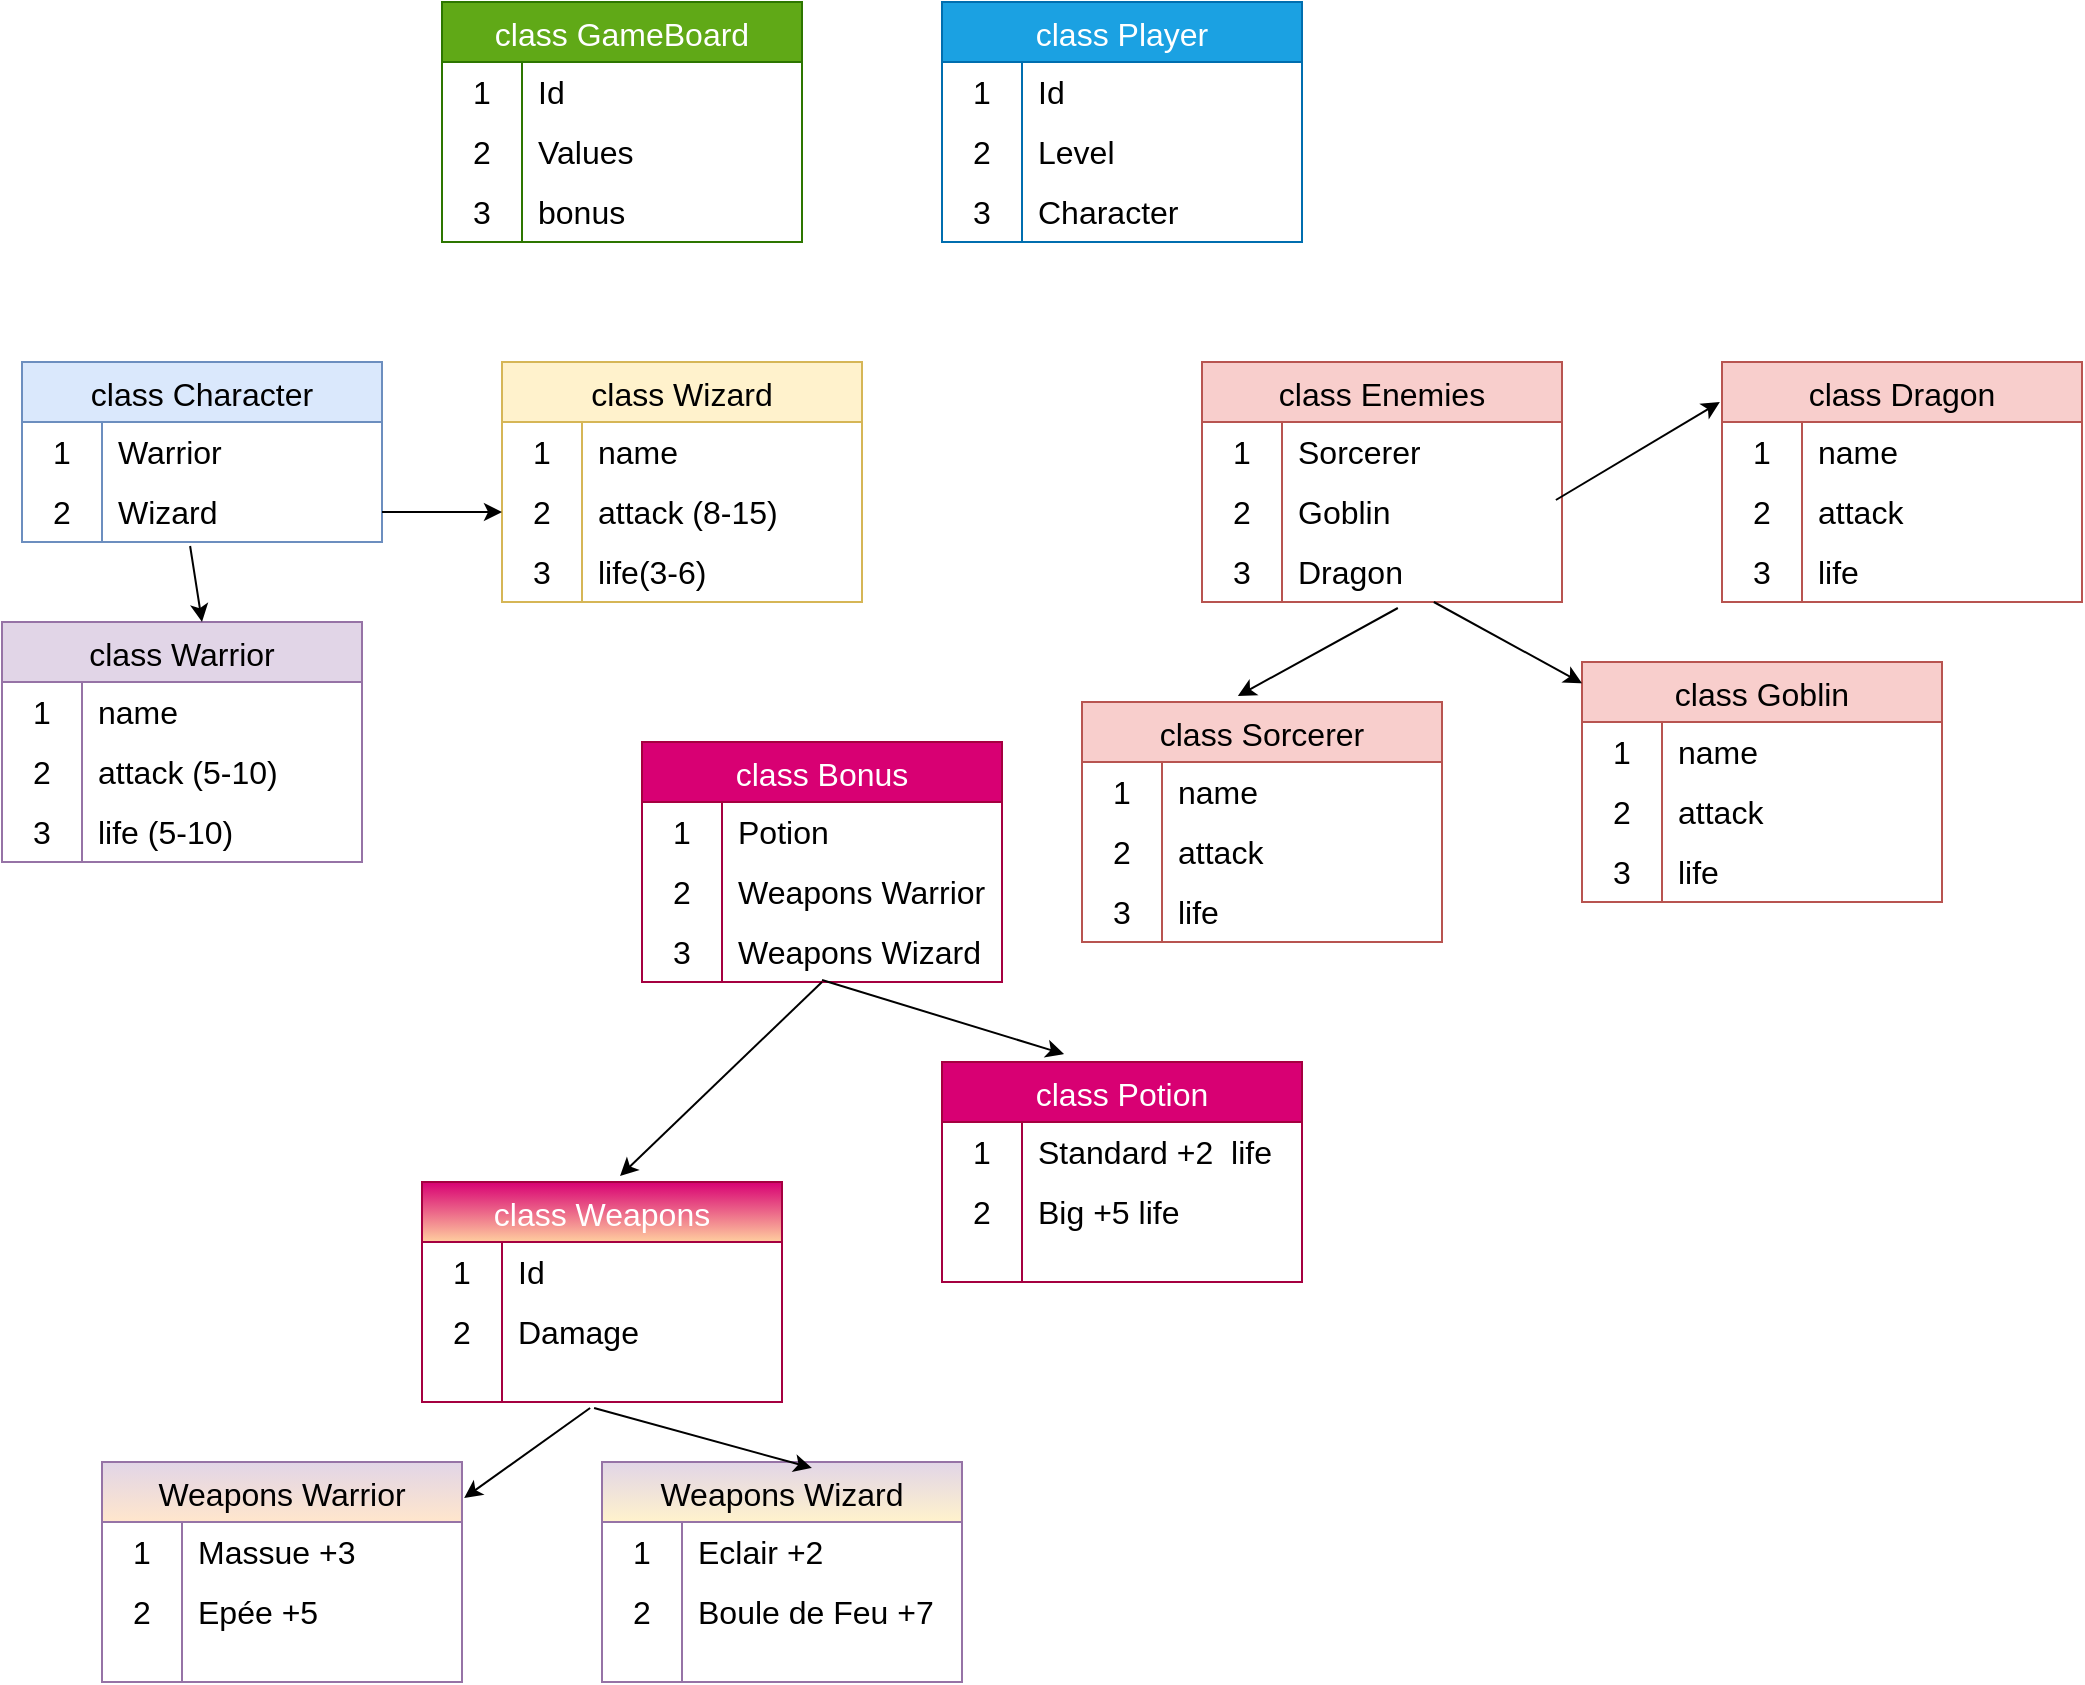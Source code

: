 <mxfile version="28.0.7">
  <diagram name="Page-1" id="El4XPX6FBen--eBiFVJw">
    <mxGraphModel dx="1678" dy="887" grid="1" gridSize="10" guides="1" tooltips="1" connect="1" arrows="1" fold="1" page="1" pageScale="1" pageWidth="827" pageHeight="1169" math="0" shadow="0">
      <root>
        <mxCell id="0" />
        <mxCell id="1" parent="0" />
        <mxCell id="vFCHI1uQQPxjxt_i23SQ-12" value="class GameBoard" style="shape=table;startSize=30;container=1;collapsible=0;childLayout=tableLayout;fixedRows=1;rowLines=0;fontStyle=0;strokeColor=#2D7600;fontSize=16;fillColor=#60a917;fontColor=#ffffff;" vertex="1" parent="1">
          <mxGeometry x="270" y="120" width="180" height="120" as="geometry" />
        </mxCell>
        <mxCell id="vFCHI1uQQPxjxt_i23SQ-13" value="" style="shape=tableRow;horizontal=0;startSize=0;swimlaneHead=0;swimlaneBody=0;top=0;left=0;bottom=0;right=0;collapsible=0;dropTarget=0;fillColor=none;points=[[0,0.5],[1,0.5]];portConstraint=eastwest;strokeColor=inherit;fontSize=16;" vertex="1" parent="vFCHI1uQQPxjxt_i23SQ-12">
          <mxGeometry y="30" width="180" height="30" as="geometry" />
        </mxCell>
        <mxCell id="vFCHI1uQQPxjxt_i23SQ-14" value="1" style="shape=partialRectangle;html=1;whiteSpace=wrap;connectable=0;fillColor=none;top=0;left=0;bottom=0;right=0;overflow=hidden;pointerEvents=1;strokeColor=inherit;fontSize=16;" vertex="1" parent="vFCHI1uQQPxjxt_i23SQ-13">
          <mxGeometry width="40" height="30" as="geometry">
            <mxRectangle width="40" height="30" as="alternateBounds" />
          </mxGeometry>
        </mxCell>
        <mxCell id="vFCHI1uQQPxjxt_i23SQ-15" value="Id" style="shape=partialRectangle;html=1;whiteSpace=wrap;connectable=0;fillColor=none;top=0;left=0;bottom=0;right=0;align=left;spacingLeft=6;overflow=hidden;strokeColor=inherit;fontSize=16;" vertex="1" parent="vFCHI1uQQPxjxt_i23SQ-13">
          <mxGeometry x="40" width="140" height="30" as="geometry">
            <mxRectangle width="140" height="30" as="alternateBounds" />
          </mxGeometry>
        </mxCell>
        <mxCell id="vFCHI1uQQPxjxt_i23SQ-16" value="" style="shape=tableRow;horizontal=0;startSize=0;swimlaneHead=0;swimlaneBody=0;top=0;left=0;bottom=0;right=0;collapsible=0;dropTarget=0;fillColor=none;points=[[0,0.5],[1,0.5]];portConstraint=eastwest;strokeColor=inherit;fontSize=16;" vertex="1" parent="vFCHI1uQQPxjxt_i23SQ-12">
          <mxGeometry y="60" width="180" height="30" as="geometry" />
        </mxCell>
        <mxCell id="vFCHI1uQQPxjxt_i23SQ-17" value="2" style="shape=partialRectangle;html=1;whiteSpace=wrap;connectable=0;fillColor=none;top=0;left=0;bottom=0;right=0;overflow=hidden;strokeColor=inherit;fontSize=16;" vertex="1" parent="vFCHI1uQQPxjxt_i23SQ-16">
          <mxGeometry width="40" height="30" as="geometry">
            <mxRectangle width="40" height="30" as="alternateBounds" />
          </mxGeometry>
        </mxCell>
        <mxCell id="vFCHI1uQQPxjxt_i23SQ-18" value="Values" style="shape=partialRectangle;html=1;whiteSpace=wrap;connectable=0;fillColor=none;top=0;left=0;bottom=0;right=0;align=left;spacingLeft=6;overflow=hidden;strokeColor=inherit;fontSize=16;" vertex="1" parent="vFCHI1uQQPxjxt_i23SQ-16">
          <mxGeometry x="40" width="140" height="30" as="geometry">
            <mxRectangle width="140" height="30" as="alternateBounds" />
          </mxGeometry>
        </mxCell>
        <mxCell id="vFCHI1uQQPxjxt_i23SQ-19" value="" style="shape=tableRow;horizontal=0;startSize=0;swimlaneHead=0;swimlaneBody=0;top=0;left=0;bottom=0;right=0;collapsible=0;dropTarget=0;fillColor=none;points=[[0,0.5],[1,0.5]];portConstraint=eastwest;strokeColor=inherit;fontSize=16;" vertex="1" parent="vFCHI1uQQPxjxt_i23SQ-12">
          <mxGeometry y="90" width="180" height="30" as="geometry" />
        </mxCell>
        <mxCell id="vFCHI1uQQPxjxt_i23SQ-20" value="3" style="shape=partialRectangle;html=1;whiteSpace=wrap;connectable=0;fillColor=none;top=0;left=0;bottom=0;right=0;overflow=hidden;strokeColor=inherit;fontSize=16;" vertex="1" parent="vFCHI1uQQPxjxt_i23SQ-19">
          <mxGeometry width="40" height="30" as="geometry">
            <mxRectangle width="40" height="30" as="alternateBounds" />
          </mxGeometry>
        </mxCell>
        <mxCell id="vFCHI1uQQPxjxt_i23SQ-21" value="bonus" style="shape=partialRectangle;html=1;whiteSpace=wrap;connectable=0;fillColor=none;top=0;left=0;bottom=0;right=0;align=left;spacingLeft=6;overflow=hidden;strokeColor=inherit;fontSize=16;" vertex="1" parent="vFCHI1uQQPxjxt_i23SQ-19">
          <mxGeometry x="40" width="140" height="30" as="geometry">
            <mxRectangle width="140" height="30" as="alternateBounds" />
          </mxGeometry>
        </mxCell>
        <mxCell id="vFCHI1uQQPxjxt_i23SQ-22" value="class Player" style="shape=table;startSize=30;container=1;collapsible=0;childLayout=tableLayout;fixedRows=1;rowLines=0;fontStyle=0;strokeColor=#006EAF;fontSize=16;fillColor=#1ba1e2;fontColor=#ffffff;" vertex="1" parent="1">
          <mxGeometry x="520" y="120" width="180" height="120" as="geometry" />
        </mxCell>
        <mxCell id="vFCHI1uQQPxjxt_i23SQ-23" value="" style="shape=tableRow;horizontal=0;startSize=0;swimlaneHead=0;swimlaneBody=0;top=0;left=0;bottom=0;right=0;collapsible=0;dropTarget=0;fillColor=none;points=[[0,0.5],[1,0.5]];portConstraint=eastwest;strokeColor=inherit;fontSize=16;" vertex="1" parent="vFCHI1uQQPxjxt_i23SQ-22">
          <mxGeometry y="30" width="180" height="30" as="geometry" />
        </mxCell>
        <mxCell id="vFCHI1uQQPxjxt_i23SQ-24" value="1" style="shape=partialRectangle;html=1;whiteSpace=wrap;connectable=0;fillColor=none;top=0;left=0;bottom=0;right=0;overflow=hidden;pointerEvents=1;strokeColor=inherit;fontSize=16;" vertex="1" parent="vFCHI1uQQPxjxt_i23SQ-23">
          <mxGeometry width="40" height="30" as="geometry">
            <mxRectangle width="40" height="30" as="alternateBounds" />
          </mxGeometry>
        </mxCell>
        <mxCell id="vFCHI1uQQPxjxt_i23SQ-25" value="Id" style="shape=partialRectangle;html=1;whiteSpace=wrap;connectable=0;fillColor=none;top=0;left=0;bottom=0;right=0;align=left;spacingLeft=6;overflow=hidden;strokeColor=inherit;fontSize=16;" vertex="1" parent="vFCHI1uQQPxjxt_i23SQ-23">
          <mxGeometry x="40" width="140" height="30" as="geometry">
            <mxRectangle width="140" height="30" as="alternateBounds" />
          </mxGeometry>
        </mxCell>
        <mxCell id="vFCHI1uQQPxjxt_i23SQ-26" value="" style="shape=tableRow;horizontal=0;startSize=0;swimlaneHead=0;swimlaneBody=0;top=0;left=0;bottom=0;right=0;collapsible=0;dropTarget=0;fillColor=none;points=[[0,0.5],[1,0.5]];portConstraint=eastwest;strokeColor=inherit;fontSize=16;" vertex="1" parent="vFCHI1uQQPxjxt_i23SQ-22">
          <mxGeometry y="60" width="180" height="30" as="geometry" />
        </mxCell>
        <mxCell id="vFCHI1uQQPxjxt_i23SQ-27" value="2" style="shape=partialRectangle;html=1;whiteSpace=wrap;connectable=0;fillColor=none;top=0;left=0;bottom=0;right=0;overflow=hidden;strokeColor=inherit;fontSize=16;" vertex="1" parent="vFCHI1uQQPxjxt_i23SQ-26">
          <mxGeometry width="40" height="30" as="geometry">
            <mxRectangle width="40" height="30" as="alternateBounds" />
          </mxGeometry>
        </mxCell>
        <mxCell id="vFCHI1uQQPxjxt_i23SQ-28" value="Level" style="shape=partialRectangle;html=1;whiteSpace=wrap;connectable=0;fillColor=none;top=0;left=0;bottom=0;right=0;align=left;spacingLeft=6;overflow=hidden;strokeColor=inherit;fontSize=16;" vertex="1" parent="vFCHI1uQQPxjxt_i23SQ-26">
          <mxGeometry x="40" width="140" height="30" as="geometry">
            <mxRectangle width="140" height="30" as="alternateBounds" />
          </mxGeometry>
        </mxCell>
        <mxCell id="vFCHI1uQQPxjxt_i23SQ-29" value="" style="shape=tableRow;horizontal=0;startSize=0;swimlaneHead=0;swimlaneBody=0;top=0;left=0;bottom=0;right=0;collapsible=0;dropTarget=0;fillColor=none;points=[[0,0.5],[1,0.5]];portConstraint=eastwest;strokeColor=inherit;fontSize=16;" vertex="1" parent="vFCHI1uQQPxjxt_i23SQ-22">
          <mxGeometry y="90" width="180" height="30" as="geometry" />
        </mxCell>
        <mxCell id="vFCHI1uQQPxjxt_i23SQ-30" value="3" style="shape=partialRectangle;html=1;whiteSpace=wrap;connectable=0;fillColor=none;top=0;left=0;bottom=0;right=0;overflow=hidden;strokeColor=inherit;fontSize=16;" vertex="1" parent="vFCHI1uQQPxjxt_i23SQ-29">
          <mxGeometry width="40" height="30" as="geometry">
            <mxRectangle width="40" height="30" as="alternateBounds" />
          </mxGeometry>
        </mxCell>
        <mxCell id="vFCHI1uQQPxjxt_i23SQ-31" value="Character" style="shape=partialRectangle;html=1;whiteSpace=wrap;connectable=0;fillColor=none;top=0;left=0;bottom=0;right=0;align=left;spacingLeft=6;overflow=hidden;strokeColor=inherit;fontSize=16;" vertex="1" parent="vFCHI1uQQPxjxt_i23SQ-29">
          <mxGeometry x="40" width="140" height="30" as="geometry">
            <mxRectangle width="140" height="30" as="alternateBounds" />
          </mxGeometry>
        </mxCell>
        <mxCell id="vFCHI1uQQPxjxt_i23SQ-32" value="class Character" style="shape=table;startSize=30;container=1;collapsible=0;childLayout=tableLayout;fixedRows=1;rowLines=0;fontStyle=0;strokeColor=#6c8ebf;fontSize=16;fillColor=#dae8fc;" vertex="1" parent="1">
          <mxGeometry x="60" y="300" width="180" height="90" as="geometry" />
        </mxCell>
        <mxCell id="vFCHI1uQQPxjxt_i23SQ-33" value="" style="shape=tableRow;horizontal=0;startSize=0;swimlaneHead=0;swimlaneBody=0;top=0;left=0;bottom=0;right=0;collapsible=0;dropTarget=0;fillColor=none;points=[[0,0.5],[1,0.5]];portConstraint=eastwest;strokeColor=inherit;fontSize=16;" vertex="1" parent="vFCHI1uQQPxjxt_i23SQ-32">
          <mxGeometry y="30" width="180" height="30" as="geometry" />
        </mxCell>
        <mxCell id="vFCHI1uQQPxjxt_i23SQ-34" value="1" style="shape=partialRectangle;html=1;whiteSpace=wrap;connectable=0;fillColor=none;top=0;left=0;bottom=0;right=0;overflow=hidden;pointerEvents=1;strokeColor=inherit;fontSize=16;" vertex="1" parent="vFCHI1uQQPxjxt_i23SQ-33">
          <mxGeometry width="40" height="30" as="geometry">
            <mxRectangle width="40" height="30" as="alternateBounds" />
          </mxGeometry>
        </mxCell>
        <mxCell id="vFCHI1uQQPxjxt_i23SQ-35" value="Warrior" style="shape=partialRectangle;html=1;whiteSpace=wrap;connectable=0;fillColor=none;top=0;left=0;bottom=0;right=0;align=left;spacingLeft=6;overflow=hidden;strokeColor=inherit;fontSize=16;" vertex="1" parent="vFCHI1uQQPxjxt_i23SQ-33">
          <mxGeometry x="40" width="140" height="30" as="geometry">
            <mxRectangle width="140" height="30" as="alternateBounds" />
          </mxGeometry>
        </mxCell>
        <mxCell id="vFCHI1uQQPxjxt_i23SQ-36" value="" style="shape=tableRow;horizontal=0;startSize=0;swimlaneHead=0;swimlaneBody=0;top=0;left=0;bottom=0;right=0;collapsible=0;dropTarget=0;fillColor=none;points=[[0,0.5],[1,0.5]];portConstraint=eastwest;strokeColor=inherit;fontSize=16;" vertex="1" parent="vFCHI1uQQPxjxt_i23SQ-32">
          <mxGeometry y="60" width="180" height="30" as="geometry" />
        </mxCell>
        <mxCell id="vFCHI1uQQPxjxt_i23SQ-37" value="2" style="shape=partialRectangle;html=1;whiteSpace=wrap;connectable=0;fillColor=none;top=0;left=0;bottom=0;right=0;overflow=hidden;strokeColor=inherit;fontSize=16;" vertex="1" parent="vFCHI1uQQPxjxt_i23SQ-36">
          <mxGeometry width="40" height="30" as="geometry">
            <mxRectangle width="40" height="30" as="alternateBounds" />
          </mxGeometry>
        </mxCell>
        <mxCell id="vFCHI1uQQPxjxt_i23SQ-38" value="Wizard" style="shape=partialRectangle;html=1;whiteSpace=wrap;connectable=0;fillColor=none;top=0;left=0;bottom=0;right=0;align=left;spacingLeft=6;overflow=hidden;strokeColor=inherit;fontSize=16;" vertex="1" parent="vFCHI1uQQPxjxt_i23SQ-36">
          <mxGeometry x="40" width="140" height="30" as="geometry">
            <mxRectangle width="140" height="30" as="alternateBounds" />
          </mxGeometry>
        </mxCell>
        <mxCell id="vFCHI1uQQPxjxt_i23SQ-42" value="class Warrior" style="shape=table;startSize=30;container=1;collapsible=0;childLayout=tableLayout;fixedRows=1;rowLines=0;fontStyle=0;strokeColor=#9673a6;fontSize=16;fillColor=#e1d5e7;" vertex="1" parent="1">
          <mxGeometry x="50" y="430" width="180" height="120" as="geometry" />
        </mxCell>
        <mxCell id="vFCHI1uQQPxjxt_i23SQ-43" value="" style="shape=tableRow;horizontal=0;startSize=0;swimlaneHead=0;swimlaneBody=0;top=0;left=0;bottom=0;right=0;collapsible=0;dropTarget=0;fillColor=none;points=[[0,0.5],[1,0.5]];portConstraint=eastwest;strokeColor=inherit;fontSize=16;" vertex="1" parent="vFCHI1uQQPxjxt_i23SQ-42">
          <mxGeometry y="30" width="180" height="30" as="geometry" />
        </mxCell>
        <mxCell id="vFCHI1uQQPxjxt_i23SQ-44" value="1" style="shape=partialRectangle;html=1;whiteSpace=wrap;connectable=0;fillColor=none;top=0;left=0;bottom=0;right=0;overflow=hidden;pointerEvents=1;strokeColor=inherit;fontSize=16;" vertex="1" parent="vFCHI1uQQPxjxt_i23SQ-43">
          <mxGeometry width="40" height="30" as="geometry">
            <mxRectangle width="40" height="30" as="alternateBounds" />
          </mxGeometry>
        </mxCell>
        <mxCell id="vFCHI1uQQPxjxt_i23SQ-45" value="name" style="shape=partialRectangle;html=1;whiteSpace=wrap;connectable=0;fillColor=none;top=0;left=0;bottom=0;right=0;align=left;spacingLeft=6;overflow=hidden;strokeColor=inherit;fontSize=16;" vertex="1" parent="vFCHI1uQQPxjxt_i23SQ-43">
          <mxGeometry x="40" width="140" height="30" as="geometry">
            <mxRectangle width="140" height="30" as="alternateBounds" />
          </mxGeometry>
        </mxCell>
        <mxCell id="vFCHI1uQQPxjxt_i23SQ-46" value="" style="shape=tableRow;horizontal=0;startSize=0;swimlaneHead=0;swimlaneBody=0;top=0;left=0;bottom=0;right=0;collapsible=0;dropTarget=0;fillColor=none;points=[[0,0.5],[1,0.5]];portConstraint=eastwest;strokeColor=inherit;fontSize=16;" vertex="1" parent="vFCHI1uQQPxjxt_i23SQ-42">
          <mxGeometry y="60" width="180" height="30" as="geometry" />
        </mxCell>
        <mxCell id="vFCHI1uQQPxjxt_i23SQ-47" value="2" style="shape=partialRectangle;html=1;whiteSpace=wrap;connectable=0;fillColor=none;top=0;left=0;bottom=0;right=0;overflow=hidden;strokeColor=inherit;fontSize=16;" vertex="1" parent="vFCHI1uQQPxjxt_i23SQ-46">
          <mxGeometry width="40" height="30" as="geometry">
            <mxRectangle width="40" height="30" as="alternateBounds" />
          </mxGeometry>
        </mxCell>
        <mxCell id="vFCHI1uQQPxjxt_i23SQ-48" value="attack (5-10)" style="shape=partialRectangle;html=1;whiteSpace=wrap;connectable=0;fillColor=none;top=0;left=0;bottom=0;right=0;align=left;spacingLeft=6;overflow=hidden;strokeColor=inherit;fontSize=16;" vertex="1" parent="vFCHI1uQQPxjxt_i23SQ-46">
          <mxGeometry x="40" width="140" height="30" as="geometry">
            <mxRectangle width="140" height="30" as="alternateBounds" />
          </mxGeometry>
        </mxCell>
        <mxCell id="vFCHI1uQQPxjxt_i23SQ-49" value="" style="shape=tableRow;horizontal=0;startSize=0;swimlaneHead=0;swimlaneBody=0;top=0;left=0;bottom=0;right=0;collapsible=0;dropTarget=0;fillColor=none;points=[[0,0.5],[1,0.5]];portConstraint=eastwest;strokeColor=inherit;fontSize=16;" vertex="1" parent="vFCHI1uQQPxjxt_i23SQ-42">
          <mxGeometry y="90" width="180" height="30" as="geometry" />
        </mxCell>
        <mxCell id="vFCHI1uQQPxjxt_i23SQ-50" value="3" style="shape=partialRectangle;html=1;whiteSpace=wrap;connectable=0;fillColor=none;top=0;left=0;bottom=0;right=0;overflow=hidden;strokeColor=inherit;fontSize=16;" vertex="1" parent="vFCHI1uQQPxjxt_i23SQ-49">
          <mxGeometry width="40" height="30" as="geometry">
            <mxRectangle width="40" height="30" as="alternateBounds" />
          </mxGeometry>
        </mxCell>
        <mxCell id="vFCHI1uQQPxjxt_i23SQ-51" value="life (5-10)" style="shape=partialRectangle;html=1;whiteSpace=wrap;connectable=0;fillColor=none;top=0;left=0;bottom=0;right=0;align=left;spacingLeft=6;overflow=hidden;strokeColor=inherit;fontSize=16;" vertex="1" parent="vFCHI1uQQPxjxt_i23SQ-49">
          <mxGeometry x="40" width="140" height="30" as="geometry">
            <mxRectangle width="140" height="30" as="alternateBounds" />
          </mxGeometry>
        </mxCell>
        <mxCell id="vFCHI1uQQPxjxt_i23SQ-52" value="class Wizard" style="shape=table;startSize=30;container=1;collapsible=0;childLayout=tableLayout;fixedRows=1;rowLines=0;fontStyle=0;strokeColor=#d6b656;fontSize=16;fillColor=#fff2cc;" vertex="1" parent="1">
          <mxGeometry x="300" y="300" width="180" height="120" as="geometry" />
        </mxCell>
        <mxCell id="vFCHI1uQQPxjxt_i23SQ-53" value="" style="shape=tableRow;horizontal=0;startSize=0;swimlaneHead=0;swimlaneBody=0;top=0;left=0;bottom=0;right=0;collapsible=0;dropTarget=0;fillColor=none;points=[[0,0.5],[1,0.5]];portConstraint=eastwest;strokeColor=inherit;fontSize=16;" vertex="1" parent="vFCHI1uQQPxjxt_i23SQ-52">
          <mxGeometry y="30" width="180" height="30" as="geometry" />
        </mxCell>
        <mxCell id="vFCHI1uQQPxjxt_i23SQ-54" value="1" style="shape=partialRectangle;html=1;whiteSpace=wrap;connectable=0;fillColor=none;top=0;left=0;bottom=0;right=0;overflow=hidden;pointerEvents=1;strokeColor=inherit;fontSize=16;" vertex="1" parent="vFCHI1uQQPxjxt_i23SQ-53">
          <mxGeometry width="40" height="30" as="geometry">
            <mxRectangle width="40" height="30" as="alternateBounds" />
          </mxGeometry>
        </mxCell>
        <mxCell id="vFCHI1uQQPxjxt_i23SQ-55" value="name" style="shape=partialRectangle;html=1;whiteSpace=wrap;connectable=0;fillColor=none;top=0;left=0;bottom=0;right=0;align=left;spacingLeft=6;overflow=hidden;strokeColor=inherit;fontSize=16;" vertex="1" parent="vFCHI1uQQPxjxt_i23SQ-53">
          <mxGeometry x="40" width="140" height="30" as="geometry">
            <mxRectangle width="140" height="30" as="alternateBounds" />
          </mxGeometry>
        </mxCell>
        <mxCell id="vFCHI1uQQPxjxt_i23SQ-56" value="" style="shape=tableRow;horizontal=0;startSize=0;swimlaneHead=0;swimlaneBody=0;top=0;left=0;bottom=0;right=0;collapsible=0;dropTarget=0;fillColor=none;points=[[0,0.5],[1,0.5]];portConstraint=eastwest;strokeColor=inherit;fontSize=16;" vertex="1" parent="vFCHI1uQQPxjxt_i23SQ-52">
          <mxGeometry y="60" width="180" height="30" as="geometry" />
        </mxCell>
        <mxCell id="vFCHI1uQQPxjxt_i23SQ-57" value="2" style="shape=partialRectangle;html=1;whiteSpace=wrap;connectable=0;fillColor=none;top=0;left=0;bottom=0;right=0;overflow=hidden;strokeColor=inherit;fontSize=16;" vertex="1" parent="vFCHI1uQQPxjxt_i23SQ-56">
          <mxGeometry width="40" height="30" as="geometry">
            <mxRectangle width="40" height="30" as="alternateBounds" />
          </mxGeometry>
        </mxCell>
        <mxCell id="vFCHI1uQQPxjxt_i23SQ-58" value="attack (8-15)" style="shape=partialRectangle;html=1;whiteSpace=wrap;connectable=0;fillColor=none;top=0;left=0;bottom=0;right=0;align=left;spacingLeft=6;overflow=hidden;strokeColor=inherit;fontSize=16;" vertex="1" parent="vFCHI1uQQPxjxt_i23SQ-56">
          <mxGeometry x="40" width="140" height="30" as="geometry">
            <mxRectangle width="140" height="30" as="alternateBounds" />
          </mxGeometry>
        </mxCell>
        <mxCell id="vFCHI1uQQPxjxt_i23SQ-59" value="" style="shape=tableRow;horizontal=0;startSize=0;swimlaneHead=0;swimlaneBody=0;top=0;left=0;bottom=0;right=0;collapsible=0;dropTarget=0;fillColor=none;points=[[0,0.5],[1,0.5]];portConstraint=eastwest;strokeColor=inherit;fontSize=16;" vertex="1" parent="vFCHI1uQQPxjxt_i23SQ-52">
          <mxGeometry y="90" width="180" height="30" as="geometry" />
        </mxCell>
        <mxCell id="vFCHI1uQQPxjxt_i23SQ-60" value="3" style="shape=partialRectangle;html=1;whiteSpace=wrap;connectable=0;fillColor=none;top=0;left=0;bottom=0;right=0;overflow=hidden;strokeColor=inherit;fontSize=16;" vertex="1" parent="vFCHI1uQQPxjxt_i23SQ-59">
          <mxGeometry width="40" height="30" as="geometry">
            <mxRectangle width="40" height="30" as="alternateBounds" />
          </mxGeometry>
        </mxCell>
        <mxCell id="vFCHI1uQQPxjxt_i23SQ-61" value="life(3-6)" style="shape=partialRectangle;html=1;whiteSpace=wrap;connectable=0;fillColor=none;top=0;left=0;bottom=0;right=0;align=left;spacingLeft=6;overflow=hidden;strokeColor=inherit;fontSize=16;" vertex="1" parent="vFCHI1uQQPxjxt_i23SQ-59">
          <mxGeometry x="40" width="140" height="30" as="geometry">
            <mxRectangle width="140" height="30" as="alternateBounds" />
          </mxGeometry>
        </mxCell>
        <mxCell id="vFCHI1uQQPxjxt_i23SQ-62" value="" style="endArrow=classic;html=1;rounded=0;exitX=0.467;exitY=1.067;exitDx=0;exitDy=0;exitPerimeter=0;" edge="1" parent="1" source="vFCHI1uQQPxjxt_i23SQ-36">
          <mxGeometry width="50" height="50" relative="1" as="geometry">
            <mxPoint x="148.02" y="410" as="sourcePoint" />
            <mxPoint x="150" y="430" as="targetPoint" />
          </mxGeometry>
        </mxCell>
        <mxCell id="vFCHI1uQQPxjxt_i23SQ-64" value="" style="endArrow=classic;html=1;rounded=0;exitX=1;exitY=0.5;exitDx=0;exitDy=0;entryX=0;entryY=0.5;entryDx=0;entryDy=0;" edge="1" parent="1" source="vFCHI1uQQPxjxt_i23SQ-36" target="vFCHI1uQQPxjxt_i23SQ-56">
          <mxGeometry width="50" height="50" relative="1" as="geometry">
            <mxPoint x="400" y="400" as="sourcePoint" />
            <mxPoint x="290" y="370" as="targetPoint" />
          </mxGeometry>
        </mxCell>
        <mxCell id="vFCHI1uQQPxjxt_i23SQ-66" value="class Enemies" style="shape=table;startSize=30;container=1;collapsible=0;childLayout=tableLayout;fixedRows=1;rowLines=0;fontStyle=0;strokeColor=#b85450;fontSize=16;fillColor=#f8cecc;" vertex="1" parent="1">
          <mxGeometry x="650" y="300" width="180" height="120" as="geometry" />
        </mxCell>
        <mxCell id="vFCHI1uQQPxjxt_i23SQ-67" value="" style="shape=tableRow;horizontal=0;startSize=0;swimlaneHead=0;swimlaneBody=0;top=0;left=0;bottom=0;right=0;collapsible=0;dropTarget=0;fillColor=none;points=[[0,0.5],[1,0.5]];portConstraint=eastwest;strokeColor=inherit;fontSize=16;" vertex="1" parent="vFCHI1uQQPxjxt_i23SQ-66">
          <mxGeometry y="30" width="180" height="30" as="geometry" />
        </mxCell>
        <mxCell id="vFCHI1uQQPxjxt_i23SQ-68" value="1" style="shape=partialRectangle;html=1;whiteSpace=wrap;connectable=0;fillColor=none;top=0;left=0;bottom=0;right=0;overflow=hidden;pointerEvents=1;strokeColor=inherit;fontSize=16;" vertex="1" parent="vFCHI1uQQPxjxt_i23SQ-67">
          <mxGeometry width="40" height="30" as="geometry">
            <mxRectangle width="40" height="30" as="alternateBounds" />
          </mxGeometry>
        </mxCell>
        <mxCell id="vFCHI1uQQPxjxt_i23SQ-69" value="Sorcerer" style="shape=partialRectangle;html=1;whiteSpace=wrap;connectable=0;fillColor=none;top=0;left=0;bottom=0;right=0;align=left;spacingLeft=6;overflow=hidden;strokeColor=inherit;fontSize=16;" vertex="1" parent="vFCHI1uQQPxjxt_i23SQ-67">
          <mxGeometry x="40" width="140" height="30" as="geometry">
            <mxRectangle width="140" height="30" as="alternateBounds" />
          </mxGeometry>
        </mxCell>
        <mxCell id="vFCHI1uQQPxjxt_i23SQ-70" value="" style="shape=tableRow;horizontal=0;startSize=0;swimlaneHead=0;swimlaneBody=0;top=0;left=0;bottom=0;right=0;collapsible=0;dropTarget=0;fillColor=none;points=[[0,0.5],[1,0.5]];portConstraint=eastwest;strokeColor=inherit;fontSize=16;" vertex="1" parent="vFCHI1uQQPxjxt_i23SQ-66">
          <mxGeometry y="60" width="180" height="30" as="geometry" />
        </mxCell>
        <mxCell id="vFCHI1uQQPxjxt_i23SQ-71" value="2" style="shape=partialRectangle;html=1;whiteSpace=wrap;connectable=0;fillColor=none;top=0;left=0;bottom=0;right=0;overflow=hidden;strokeColor=inherit;fontSize=16;" vertex="1" parent="vFCHI1uQQPxjxt_i23SQ-70">
          <mxGeometry width="40" height="30" as="geometry">
            <mxRectangle width="40" height="30" as="alternateBounds" />
          </mxGeometry>
        </mxCell>
        <mxCell id="vFCHI1uQQPxjxt_i23SQ-72" value="Goblin" style="shape=partialRectangle;html=1;whiteSpace=wrap;connectable=0;fillColor=none;top=0;left=0;bottom=0;right=0;align=left;spacingLeft=6;overflow=hidden;strokeColor=inherit;fontSize=16;" vertex="1" parent="vFCHI1uQQPxjxt_i23SQ-70">
          <mxGeometry x="40" width="140" height="30" as="geometry">
            <mxRectangle width="140" height="30" as="alternateBounds" />
          </mxGeometry>
        </mxCell>
        <mxCell id="vFCHI1uQQPxjxt_i23SQ-73" value="" style="shape=tableRow;horizontal=0;startSize=0;swimlaneHead=0;swimlaneBody=0;top=0;left=0;bottom=0;right=0;collapsible=0;dropTarget=0;fillColor=none;points=[[0,0.5],[1,0.5]];portConstraint=eastwest;strokeColor=inherit;fontSize=16;" vertex="1" parent="vFCHI1uQQPxjxt_i23SQ-66">
          <mxGeometry y="90" width="180" height="30" as="geometry" />
        </mxCell>
        <mxCell id="vFCHI1uQQPxjxt_i23SQ-74" value="3" style="shape=partialRectangle;html=1;whiteSpace=wrap;connectable=0;fillColor=none;top=0;left=0;bottom=0;right=0;overflow=hidden;strokeColor=inherit;fontSize=16;" vertex="1" parent="vFCHI1uQQPxjxt_i23SQ-73">
          <mxGeometry width="40" height="30" as="geometry">
            <mxRectangle width="40" height="30" as="alternateBounds" />
          </mxGeometry>
        </mxCell>
        <mxCell id="vFCHI1uQQPxjxt_i23SQ-75" value="Dragon" style="shape=partialRectangle;html=1;whiteSpace=wrap;connectable=0;fillColor=none;top=0;left=0;bottom=0;right=0;align=left;spacingLeft=6;overflow=hidden;strokeColor=inherit;fontSize=16;" vertex="1" parent="vFCHI1uQQPxjxt_i23SQ-73">
          <mxGeometry x="40" width="140" height="30" as="geometry">
            <mxRectangle width="140" height="30" as="alternateBounds" />
          </mxGeometry>
        </mxCell>
        <mxCell id="vFCHI1uQQPxjxt_i23SQ-76" value="class Dragon" style="shape=table;startSize=30;container=1;collapsible=0;childLayout=tableLayout;fixedRows=1;rowLines=0;fontStyle=0;strokeColor=#b85450;fontSize=16;fillColor=#f8cecc;" vertex="1" parent="1">
          <mxGeometry x="910" y="300" width="180" height="120" as="geometry" />
        </mxCell>
        <mxCell id="vFCHI1uQQPxjxt_i23SQ-77" value="" style="shape=tableRow;horizontal=0;startSize=0;swimlaneHead=0;swimlaneBody=0;top=0;left=0;bottom=0;right=0;collapsible=0;dropTarget=0;fillColor=none;points=[[0,0.5],[1,0.5]];portConstraint=eastwest;strokeColor=inherit;fontSize=16;" vertex="1" parent="vFCHI1uQQPxjxt_i23SQ-76">
          <mxGeometry y="30" width="180" height="30" as="geometry" />
        </mxCell>
        <mxCell id="vFCHI1uQQPxjxt_i23SQ-78" value="1" style="shape=partialRectangle;html=1;whiteSpace=wrap;connectable=0;fillColor=none;top=0;left=0;bottom=0;right=0;overflow=hidden;pointerEvents=1;strokeColor=inherit;fontSize=16;" vertex="1" parent="vFCHI1uQQPxjxt_i23SQ-77">
          <mxGeometry width="40" height="30" as="geometry">
            <mxRectangle width="40" height="30" as="alternateBounds" />
          </mxGeometry>
        </mxCell>
        <mxCell id="vFCHI1uQQPxjxt_i23SQ-79" value="name" style="shape=partialRectangle;html=1;whiteSpace=wrap;connectable=0;fillColor=none;top=0;left=0;bottom=0;right=0;align=left;spacingLeft=6;overflow=hidden;strokeColor=inherit;fontSize=16;" vertex="1" parent="vFCHI1uQQPxjxt_i23SQ-77">
          <mxGeometry x="40" width="140" height="30" as="geometry">
            <mxRectangle width="140" height="30" as="alternateBounds" />
          </mxGeometry>
        </mxCell>
        <mxCell id="vFCHI1uQQPxjxt_i23SQ-80" value="" style="shape=tableRow;horizontal=0;startSize=0;swimlaneHead=0;swimlaneBody=0;top=0;left=0;bottom=0;right=0;collapsible=0;dropTarget=0;fillColor=none;points=[[0,0.5],[1,0.5]];portConstraint=eastwest;strokeColor=inherit;fontSize=16;" vertex="1" parent="vFCHI1uQQPxjxt_i23SQ-76">
          <mxGeometry y="60" width="180" height="30" as="geometry" />
        </mxCell>
        <mxCell id="vFCHI1uQQPxjxt_i23SQ-81" value="2" style="shape=partialRectangle;html=1;whiteSpace=wrap;connectable=0;fillColor=none;top=0;left=0;bottom=0;right=0;overflow=hidden;strokeColor=inherit;fontSize=16;" vertex="1" parent="vFCHI1uQQPxjxt_i23SQ-80">
          <mxGeometry width="40" height="30" as="geometry">
            <mxRectangle width="40" height="30" as="alternateBounds" />
          </mxGeometry>
        </mxCell>
        <mxCell id="vFCHI1uQQPxjxt_i23SQ-82" value="attack" style="shape=partialRectangle;html=1;whiteSpace=wrap;connectable=0;fillColor=none;top=0;left=0;bottom=0;right=0;align=left;spacingLeft=6;overflow=hidden;strokeColor=inherit;fontSize=16;" vertex="1" parent="vFCHI1uQQPxjxt_i23SQ-80">
          <mxGeometry x="40" width="140" height="30" as="geometry">
            <mxRectangle width="140" height="30" as="alternateBounds" />
          </mxGeometry>
        </mxCell>
        <mxCell id="vFCHI1uQQPxjxt_i23SQ-83" value="" style="shape=tableRow;horizontal=0;startSize=0;swimlaneHead=0;swimlaneBody=0;top=0;left=0;bottom=0;right=0;collapsible=0;dropTarget=0;fillColor=none;points=[[0,0.5],[1,0.5]];portConstraint=eastwest;strokeColor=inherit;fontSize=16;" vertex="1" parent="vFCHI1uQQPxjxt_i23SQ-76">
          <mxGeometry y="90" width="180" height="30" as="geometry" />
        </mxCell>
        <mxCell id="vFCHI1uQQPxjxt_i23SQ-84" value="3" style="shape=partialRectangle;html=1;whiteSpace=wrap;connectable=0;fillColor=none;top=0;left=0;bottom=0;right=0;overflow=hidden;strokeColor=inherit;fontSize=16;" vertex="1" parent="vFCHI1uQQPxjxt_i23SQ-83">
          <mxGeometry width="40" height="30" as="geometry">
            <mxRectangle width="40" height="30" as="alternateBounds" />
          </mxGeometry>
        </mxCell>
        <mxCell id="vFCHI1uQQPxjxt_i23SQ-85" value="life" style="shape=partialRectangle;html=1;whiteSpace=wrap;connectable=0;fillColor=none;top=0;left=0;bottom=0;right=0;align=left;spacingLeft=6;overflow=hidden;strokeColor=inherit;fontSize=16;" vertex="1" parent="vFCHI1uQQPxjxt_i23SQ-83">
          <mxGeometry x="40" width="140" height="30" as="geometry">
            <mxRectangle width="140" height="30" as="alternateBounds" />
          </mxGeometry>
        </mxCell>
        <mxCell id="vFCHI1uQQPxjxt_i23SQ-86" value="class Goblin" style="shape=table;startSize=30;container=1;collapsible=0;childLayout=tableLayout;fixedRows=1;rowLines=0;fontStyle=0;strokeColor=#b85450;fontSize=16;fillColor=#f8cecc;" vertex="1" parent="1">
          <mxGeometry x="840" y="450" width="180" height="120" as="geometry" />
        </mxCell>
        <mxCell id="vFCHI1uQQPxjxt_i23SQ-87" value="" style="shape=tableRow;horizontal=0;startSize=0;swimlaneHead=0;swimlaneBody=0;top=0;left=0;bottom=0;right=0;collapsible=0;dropTarget=0;fillColor=none;points=[[0,0.5],[1,0.5]];portConstraint=eastwest;strokeColor=inherit;fontSize=16;" vertex="1" parent="vFCHI1uQQPxjxt_i23SQ-86">
          <mxGeometry y="30" width="180" height="30" as="geometry" />
        </mxCell>
        <mxCell id="vFCHI1uQQPxjxt_i23SQ-88" value="1" style="shape=partialRectangle;html=1;whiteSpace=wrap;connectable=0;fillColor=none;top=0;left=0;bottom=0;right=0;overflow=hidden;pointerEvents=1;strokeColor=inherit;fontSize=16;" vertex="1" parent="vFCHI1uQQPxjxt_i23SQ-87">
          <mxGeometry width="40" height="30" as="geometry">
            <mxRectangle width="40" height="30" as="alternateBounds" />
          </mxGeometry>
        </mxCell>
        <mxCell id="vFCHI1uQQPxjxt_i23SQ-89" value="name" style="shape=partialRectangle;html=1;whiteSpace=wrap;connectable=0;fillColor=none;top=0;left=0;bottom=0;right=0;align=left;spacingLeft=6;overflow=hidden;strokeColor=inherit;fontSize=16;" vertex="1" parent="vFCHI1uQQPxjxt_i23SQ-87">
          <mxGeometry x="40" width="140" height="30" as="geometry">
            <mxRectangle width="140" height="30" as="alternateBounds" />
          </mxGeometry>
        </mxCell>
        <mxCell id="vFCHI1uQQPxjxt_i23SQ-90" value="" style="shape=tableRow;horizontal=0;startSize=0;swimlaneHead=0;swimlaneBody=0;top=0;left=0;bottom=0;right=0;collapsible=0;dropTarget=0;fillColor=none;points=[[0,0.5],[1,0.5]];portConstraint=eastwest;strokeColor=inherit;fontSize=16;" vertex="1" parent="vFCHI1uQQPxjxt_i23SQ-86">
          <mxGeometry y="60" width="180" height="30" as="geometry" />
        </mxCell>
        <mxCell id="vFCHI1uQQPxjxt_i23SQ-91" value="2" style="shape=partialRectangle;html=1;whiteSpace=wrap;connectable=0;fillColor=none;top=0;left=0;bottom=0;right=0;overflow=hidden;strokeColor=inherit;fontSize=16;" vertex="1" parent="vFCHI1uQQPxjxt_i23SQ-90">
          <mxGeometry width="40" height="30" as="geometry">
            <mxRectangle width="40" height="30" as="alternateBounds" />
          </mxGeometry>
        </mxCell>
        <mxCell id="vFCHI1uQQPxjxt_i23SQ-92" value="attack" style="shape=partialRectangle;html=1;whiteSpace=wrap;connectable=0;fillColor=none;top=0;left=0;bottom=0;right=0;align=left;spacingLeft=6;overflow=hidden;strokeColor=inherit;fontSize=16;" vertex="1" parent="vFCHI1uQQPxjxt_i23SQ-90">
          <mxGeometry x="40" width="140" height="30" as="geometry">
            <mxRectangle width="140" height="30" as="alternateBounds" />
          </mxGeometry>
        </mxCell>
        <mxCell id="vFCHI1uQQPxjxt_i23SQ-93" value="" style="shape=tableRow;horizontal=0;startSize=0;swimlaneHead=0;swimlaneBody=0;top=0;left=0;bottom=0;right=0;collapsible=0;dropTarget=0;fillColor=none;points=[[0,0.5],[1,0.5]];portConstraint=eastwest;strokeColor=inherit;fontSize=16;" vertex="1" parent="vFCHI1uQQPxjxt_i23SQ-86">
          <mxGeometry y="90" width="180" height="30" as="geometry" />
        </mxCell>
        <mxCell id="vFCHI1uQQPxjxt_i23SQ-94" value="3" style="shape=partialRectangle;html=1;whiteSpace=wrap;connectable=0;fillColor=none;top=0;left=0;bottom=0;right=0;overflow=hidden;strokeColor=inherit;fontSize=16;" vertex="1" parent="vFCHI1uQQPxjxt_i23SQ-93">
          <mxGeometry width="40" height="30" as="geometry">
            <mxRectangle width="40" height="30" as="alternateBounds" />
          </mxGeometry>
        </mxCell>
        <mxCell id="vFCHI1uQQPxjxt_i23SQ-95" value="life" style="shape=partialRectangle;html=1;whiteSpace=wrap;connectable=0;fillColor=none;top=0;left=0;bottom=0;right=0;align=left;spacingLeft=6;overflow=hidden;strokeColor=inherit;fontSize=16;" vertex="1" parent="vFCHI1uQQPxjxt_i23SQ-93">
          <mxGeometry x="40" width="140" height="30" as="geometry">
            <mxRectangle width="140" height="30" as="alternateBounds" />
          </mxGeometry>
        </mxCell>
        <mxCell id="vFCHI1uQQPxjxt_i23SQ-96" value="class Sorcerer" style="shape=table;startSize=30;container=1;collapsible=0;childLayout=tableLayout;fixedRows=1;rowLines=0;fontStyle=0;strokeColor=#b85450;fontSize=16;fillColor=#f8cecc;" vertex="1" parent="1">
          <mxGeometry x="590" y="470" width="180" height="120" as="geometry" />
        </mxCell>
        <mxCell id="vFCHI1uQQPxjxt_i23SQ-97" value="" style="shape=tableRow;horizontal=0;startSize=0;swimlaneHead=0;swimlaneBody=0;top=0;left=0;bottom=0;right=0;collapsible=0;dropTarget=0;fillColor=none;points=[[0,0.5],[1,0.5]];portConstraint=eastwest;strokeColor=inherit;fontSize=16;" vertex="1" parent="vFCHI1uQQPxjxt_i23SQ-96">
          <mxGeometry y="30" width="180" height="30" as="geometry" />
        </mxCell>
        <mxCell id="vFCHI1uQQPxjxt_i23SQ-98" value="1" style="shape=partialRectangle;html=1;whiteSpace=wrap;connectable=0;fillColor=none;top=0;left=0;bottom=0;right=0;overflow=hidden;pointerEvents=1;strokeColor=inherit;fontSize=16;" vertex="1" parent="vFCHI1uQQPxjxt_i23SQ-97">
          <mxGeometry width="40" height="30" as="geometry">
            <mxRectangle width="40" height="30" as="alternateBounds" />
          </mxGeometry>
        </mxCell>
        <mxCell id="vFCHI1uQQPxjxt_i23SQ-99" value="name" style="shape=partialRectangle;html=1;whiteSpace=wrap;connectable=0;fillColor=none;top=0;left=0;bottom=0;right=0;align=left;spacingLeft=6;overflow=hidden;strokeColor=inherit;fontSize=16;" vertex="1" parent="vFCHI1uQQPxjxt_i23SQ-97">
          <mxGeometry x="40" width="140" height="30" as="geometry">
            <mxRectangle width="140" height="30" as="alternateBounds" />
          </mxGeometry>
        </mxCell>
        <mxCell id="vFCHI1uQQPxjxt_i23SQ-100" value="" style="shape=tableRow;horizontal=0;startSize=0;swimlaneHead=0;swimlaneBody=0;top=0;left=0;bottom=0;right=0;collapsible=0;dropTarget=0;fillColor=none;points=[[0,0.5],[1,0.5]];portConstraint=eastwest;strokeColor=inherit;fontSize=16;" vertex="1" parent="vFCHI1uQQPxjxt_i23SQ-96">
          <mxGeometry y="60" width="180" height="30" as="geometry" />
        </mxCell>
        <mxCell id="vFCHI1uQQPxjxt_i23SQ-101" value="2" style="shape=partialRectangle;html=1;whiteSpace=wrap;connectable=0;fillColor=none;top=0;left=0;bottom=0;right=0;overflow=hidden;strokeColor=inherit;fontSize=16;" vertex="1" parent="vFCHI1uQQPxjxt_i23SQ-100">
          <mxGeometry width="40" height="30" as="geometry">
            <mxRectangle width="40" height="30" as="alternateBounds" />
          </mxGeometry>
        </mxCell>
        <mxCell id="vFCHI1uQQPxjxt_i23SQ-102" value="attack" style="shape=partialRectangle;html=1;whiteSpace=wrap;connectable=0;fillColor=none;top=0;left=0;bottom=0;right=0;align=left;spacingLeft=6;overflow=hidden;strokeColor=inherit;fontSize=16;" vertex="1" parent="vFCHI1uQQPxjxt_i23SQ-100">
          <mxGeometry x="40" width="140" height="30" as="geometry">
            <mxRectangle width="140" height="30" as="alternateBounds" />
          </mxGeometry>
        </mxCell>
        <mxCell id="vFCHI1uQQPxjxt_i23SQ-103" value="" style="shape=tableRow;horizontal=0;startSize=0;swimlaneHead=0;swimlaneBody=0;top=0;left=0;bottom=0;right=0;collapsible=0;dropTarget=0;fillColor=none;points=[[0,0.5],[1,0.5]];portConstraint=eastwest;strokeColor=inherit;fontSize=16;" vertex="1" parent="vFCHI1uQQPxjxt_i23SQ-96">
          <mxGeometry y="90" width="180" height="30" as="geometry" />
        </mxCell>
        <mxCell id="vFCHI1uQQPxjxt_i23SQ-104" value="3" style="shape=partialRectangle;html=1;whiteSpace=wrap;connectable=0;fillColor=none;top=0;left=0;bottom=0;right=0;overflow=hidden;strokeColor=inherit;fontSize=16;" vertex="1" parent="vFCHI1uQQPxjxt_i23SQ-103">
          <mxGeometry width="40" height="30" as="geometry">
            <mxRectangle width="40" height="30" as="alternateBounds" />
          </mxGeometry>
        </mxCell>
        <mxCell id="vFCHI1uQQPxjxt_i23SQ-105" value="life" style="shape=partialRectangle;html=1;whiteSpace=wrap;connectable=0;fillColor=none;top=0;left=0;bottom=0;right=0;align=left;spacingLeft=6;overflow=hidden;strokeColor=inherit;fontSize=16;" vertex="1" parent="vFCHI1uQQPxjxt_i23SQ-103">
          <mxGeometry x="40" width="140" height="30" as="geometry">
            <mxRectangle width="140" height="30" as="alternateBounds" />
          </mxGeometry>
        </mxCell>
        <mxCell id="vFCHI1uQQPxjxt_i23SQ-106" value="" style="endArrow=classic;html=1;rounded=0;exitX=0.544;exitY=1.1;exitDx=0;exitDy=0;exitPerimeter=0;entryX=0.433;entryY=-0.025;entryDx=0;entryDy=0;entryPerimeter=0;" edge="1" parent="1" source="vFCHI1uQQPxjxt_i23SQ-73" target="vFCHI1uQQPxjxt_i23SQ-96">
          <mxGeometry width="50" height="50" relative="1" as="geometry">
            <mxPoint x="500" y="400" as="sourcePoint" />
            <mxPoint x="550" y="350" as="targetPoint" />
          </mxGeometry>
        </mxCell>
        <mxCell id="vFCHI1uQQPxjxt_i23SQ-107" value="" style="endArrow=classic;html=1;rounded=0;exitX=0.644;exitY=1;exitDx=0;exitDy=0;exitPerimeter=0;" edge="1" parent="1" source="vFCHI1uQQPxjxt_i23SQ-73" target="vFCHI1uQQPxjxt_i23SQ-86">
          <mxGeometry width="50" height="50" relative="1" as="geometry">
            <mxPoint x="500" y="400" as="sourcePoint" />
            <mxPoint x="550" y="350" as="targetPoint" />
          </mxGeometry>
        </mxCell>
        <mxCell id="vFCHI1uQQPxjxt_i23SQ-108" value="" style="endArrow=classic;html=1;rounded=0;exitX=0.983;exitY=0.3;exitDx=0;exitDy=0;exitPerimeter=0;entryX=-0.006;entryY=0.167;entryDx=0;entryDy=0;entryPerimeter=0;" edge="1" parent="1" source="vFCHI1uQQPxjxt_i23SQ-70" target="vFCHI1uQQPxjxt_i23SQ-76">
          <mxGeometry width="50" height="50" relative="1" as="geometry">
            <mxPoint x="500" y="400" as="sourcePoint" />
            <mxPoint x="550" y="350" as="targetPoint" />
          </mxGeometry>
        </mxCell>
        <mxCell id="vFCHI1uQQPxjxt_i23SQ-109" value="class Weapons" style="shape=table;startSize=30;container=1;collapsible=0;childLayout=tableLayout;fixedRows=1;rowLines=0;fontStyle=0;strokeColor=#A50040;fontSize=16;fillColor=#d80073;fontColor=#ffffff;gradientColor=#FFCE9F;" vertex="1" parent="1">
          <mxGeometry x="260" y="710" width="180" height="110" as="geometry" />
        </mxCell>
        <mxCell id="vFCHI1uQQPxjxt_i23SQ-110" value="" style="shape=tableRow;horizontal=0;startSize=0;swimlaneHead=0;swimlaneBody=0;top=0;left=0;bottom=0;right=0;collapsible=0;dropTarget=0;fillColor=none;points=[[0,0.5],[1,0.5]];portConstraint=eastwest;strokeColor=inherit;fontSize=16;" vertex="1" parent="vFCHI1uQQPxjxt_i23SQ-109">
          <mxGeometry y="30" width="180" height="30" as="geometry" />
        </mxCell>
        <mxCell id="vFCHI1uQQPxjxt_i23SQ-111" value="1" style="shape=partialRectangle;html=1;whiteSpace=wrap;connectable=0;fillColor=none;top=0;left=0;bottom=0;right=0;overflow=hidden;pointerEvents=1;strokeColor=inherit;fontSize=16;" vertex="1" parent="vFCHI1uQQPxjxt_i23SQ-110">
          <mxGeometry width="40" height="30" as="geometry">
            <mxRectangle width="40" height="30" as="alternateBounds" />
          </mxGeometry>
        </mxCell>
        <mxCell id="vFCHI1uQQPxjxt_i23SQ-112" value="Id" style="shape=partialRectangle;html=1;whiteSpace=wrap;connectable=0;fillColor=none;top=0;left=0;bottom=0;right=0;align=left;spacingLeft=6;overflow=hidden;strokeColor=inherit;fontSize=16;" vertex="1" parent="vFCHI1uQQPxjxt_i23SQ-110">
          <mxGeometry x="40" width="140" height="30" as="geometry">
            <mxRectangle width="140" height="30" as="alternateBounds" />
          </mxGeometry>
        </mxCell>
        <mxCell id="vFCHI1uQQPxjxt_i23SQ-113" value="" style="shape=tableRow;horizontal=0;startSize=0;swimlaneHead=0;swimlaneBody=0;top=0;left=0;bottom=0;right=0;collapsible=0;dropTarget=0;fillColor=none;points=[[0,0.5],[1,0.5]];portConstraint=eastwest;strokeColor=inherit;fontSize=16;" vertex="1" parent="vFCHI1uQQPxjxt_i23SQ-109">
          <mxGeometry y="60" width="180" height="30" as="geometry" />
        </mxCell>
        <mxCell id="vFCHI1uQQPxjxt_i23SQ-114" value="2" style="shape=partialRectangle;html=1;whiteSpace=wrap;connectable=0;fillColor=none;top=0;left=0;bottom=0;right=0;overflow=hidden;strokeColor=inherit;fontSize=16;" vertex="1" parent="vFCHI1uQQPxjxt_i23SQ-113">
          <mxGeometry width="40" height="30" as="geometry">
            <mxRectangle width="40" height="30" as="alternateBounds" />
          </mxGeometry>
        </mxCell>
        <mxCell id="vFCHI1uQQPxjxt_i23SQ-115" value="Damage" style="shape=partialRectangle;html=1;whiteSpace=wrap;connectable=0;fillColor=none;top=0;left=0;bottom=0;right=0;align=left;spacingLeft=6;overflow=hidden;strokeColor=inherit;fontSize=16;" vertex="1" parent="vFCHI1uQQPxjxt_i23SQ-113">
          <mxGeometry x="40" width="140" height="30" as="geometry">
            <mxRectangle width="140" height="30" as="alternateBounds" />
          </mxGeometry>
        </mxCell>
        <mxCell id="vFCHI1uQQPxjxt_i23SQ-116" value="" style="shape=tableRow;horizontal=0;startSize=0;swimlaneHead=0;swimlaneBody=0;top=0;left=0;bottom=0;right=0;collapsible=0;dropTarget=0;fillColor=none;points=[[0,0.5],[1,0.5]];portConstraint=eastwest;strokeColor=inherit;fontSize=16;" vertex="1" parent="vFCHI1uQQPxjxt_i23SQ-109">
          <mxGeometry y="90" width="180" height="20" as="geometry" />
        </mxCell>
        <mxCell id="vFCHI1uQQPxjxt_i23SQ-117" value="" style="shape=partialRectangle;html=1;whiteSpace=wrap;connectable=0;fillColor=none;top=0;left=0;bottom=0;right=0;overflow=hidden;strokeColor=inherit;fontSize=16;" vertex="1" parent="vFCHI1uQQPxjxt_i23SQ-116">
          <mxGeometry width="40" height="20" as="geometry">
            <mxRectangle width="40" height="20" as="alternateBounds" />
          </mxGeometry>
        </mxCell>
        <mxCell id="vFCHI1uQQPxjxt_i23SQ-118" value="" style="shape=partialRectangle;html=1;whiteSpace=wrap;connectable=0;fillColor=none;top=0;left=0;bottom=0;right=0;align=left;spacingLeft=6;overflow=hidden;strokeColor=inherit;fontSize=16;" vertex="1" parent="vFCHI1uQQPxjxt_i23SQ-116">
          <mxGeometry x="40" width="140" height="20" as="geometry">
            <mxRectangle width="140" height="20" as="alternateBounds" />
          </mxGeometry>
        </mxCell>
        <mxCell id="vFCHI1uQQPxjxt_i23SQ-119" value="Weapons Warrior" style="shape=table;startSize=30;container=1;collapsible=0;childLayout=tableLayout;fixedRows=1;rowLines=0;fontStyle=0;strokeColor=#9673a6;fontSize=16;fillColor=#E1D5E7;gradientColor=#FFE6CC;" vertex="1" parent="1">
          <mxGeometry x="100" y="850" width="180" height="110" as="geometry" />
        </mxCell>
        <mxCell id="vFCHI1uQQPxjxt_i23SQ-120" value="" style="shape=tableRow;horizontal=0;startSize=0;swimlaneHead=0;swimlaneBody=0;top=0;left=0;bottom=0;right=0;collapsible=0;dropTarget=0;fillColor=none;points=[[0,0.5],[1,0.5]];portConstraint=eastwest;strokeColor=inherit;fontSize=16;" vertex="1" parent="vFCHI1uQQPxjxt_i23SQ-119">
          <mxGeometry y="30" width="180" height="30" as="geometry" />
        </mxCell>
        <mxCell id="vFCHI1uQQPxjxt_i23SQ-121" value="1" style="shape=partialRectangle;html=1;whiteSpace=wrap;connectable=0;fillColor=none;top=0;left=0;bottom=0;right=0;overflow=hidden;pointerEvents=1;strokeColor=inherit;fontSize=16;" vertex="1" parent="vFCHI1uQQPxjxt_i23SQ-120">
          <mxGeometry width="40" height="30" as="geometry">
            <mxRectangle width="40" height="30" as="alternateBounds" />
          </mxGeometry>
        </mxCell>
        <mxCell id="vFCHI1uQQPxjxt_i23SQ-122" value="Massue +3" style="shape=partialRectangle;html=1;whiteSpace=wrap;connectable=0;fillColor=none;top=0;left=0;bottom=0;right=0;align=left;spacingLeft=6;overflow=hidden;strokeColor=inherit;fontSize=16;" vertex="1" parent="vFCHI1uQQPxjxt_i23SQ-120">
          <mxGeometry x="40" width="140" height="30" as="geometry">
            <mxRectangle width="140" height="30" as="alternateBounds" />
          </mxGeometry>
        </mxCell>
        <mxCell id="vFCHI1uQQPxjxt_i23SQ-123" value="" style="shape=tableRow;horizontal=0;startSize=0;swimlaneHead=0;swimlaneBody=0;top=0;left=0;bottom=0;right=0;collapsible=0;dropTarget=0;fillColor=none;points=[[0,0.5],[1,0.5]];portConstraint=eastwest;strokeColor=inherit;fontSize=16;" vertex="1" parent="vFCHI1uQQPxjxt_i23SQ-119">
          <mxGeometry y="60" width="180" height="30" as="geometry" />
        </mxCell>
        <mxCell id="vFCHI1uQQPxjxt_i23SQ-124" value="2" style="shape=partialRectangle;html=1;whiteSpace=wrap;connectable=0;fillColor=none;top=0;left=0;bottom=0;right=0;overflow=hidden;strokeColor=inherit;fontSize=16;" vertex="1" parent="vFCHI1uQQPxjxt_i23SQ-123">
          <mxGeometry width="40" height="30" as="geometry">
            <mxRectangle width="40" height="30" as="alternateBounds" />
          </mxGeometry>
        </mxCell>
        <mxCell id="vFCHI1uQQPxjxt_i23SQ-125" value="Epée +5" style="shape=partialRectangle;html=1;whiteSpace=wrap;connectable=0;fillColor=none;top=0;left=0;bottom=0;right=0;align=left;spacingLeft=6;overflow=hidden;strokeColor=inherit;fontSize=16;" vertex="1" parent="vFCHI1uQQPxjxt_i23SQ-123">
          <mxGeometry x="40" width="140" height="30" as="geometry">
            <mxRectangle width="140" height="30" as="alternateBounds" />
          </mxGeometry>
        </mxCell>
        <mxCell id="vFCHI1uQQPxjxt_i23SQ-126" value="" style="shape=tableRow;horizontal=0;startSize=0;swimlaneHead=0;swimlaneBody=0;top=0;left=0;bottom=0;right=0;collapsible=0;dropTarget=0;fillColor=none;points=[[0,0.5],[1,0.5]];portConstraint=eastwest;strokeColor=inherit;fontSize=16;" vertex="1" parent="vFCHI1uQQPxjxt_i23SQ-119">
          <mxGeometry y="90" width="180" height="20" as="geometry" />
        </mxCell>
        <mxCell id="vFCHI1uQQPxjxt_i23SQ-127" value="" style="shape=partialRectangle;html=1;whiteSpace=wrap;connectable=0;fillColor=none;top=0;left=0;bottom=0;right=0;overflow=hidden;strokeColor=inherit;fontSize=16;" vertex="1" parent="vFCHI1uQQPxjxt_i23SQ-126">
          <mxGeometry width="40" height="20" as="geometry">
            <mxRectangle width="40" height="20" as="alternateBounds" />
          </mxGeometry>
        </mxCell>
        <mxCell id="vFCHI1uQQPxjxt_i23SQ-128" value="" style="shape=partialRectangle;html=1;whiteSpace=wrap;connectable=0;fillColor=none;top=0;left=0;bottom=0;right=0;align=left;spacingLeft=6;overflow=hidden;strokeColor=inherit;fontSize=16;" vertex="1" parent="vFCHI1uQQPxjxt_i23SQ-126">
          <mxGeometry x="40" width="140" height="20" as="geometry">
            <mxRectangle width="140" height="20" as="alternateBounds" />
          </mxGeometry>
        </mxCell>
        <mxCell id="vFCHI1uQQPxjxt_i23SQ-129" value="Weapons Wizard" style="shape=table;startSize=30;container=1;collapsible=0;childLayout=tableLayout;fixedRows=1;rowLines=0;fontStyle=0;strokeColor=#9673a6;fontSize=16;fillColor=#e1d5e7;gradientColor=#FFF2CC;" vertex="1" parent="1">
          <mxGeometry x="350" y="850" width="180" height="110" as="geometry" />
        </mxCell>
        <mxCell id="vFCHI1uQQPxjxt_i23SQ-130" value="" style="shape=tableRow;horizontal=0;startSize=0;swimlaneHead=0;swimlaneBody=0;top=0;left=0;bottom=0;right=0;collapsible=0;dropTarget=0;fillColor=none;points=[[0,0.5],[1,0.5]];portConstraint=eastwest;strokeColor=inherit;fontSize=16;" vertex="1" parent="vFCHI1uQQPxjxt_i23SQ-129">
          <mxGeometry y="30" width="180" height="30" as="geometry" />
        </mxCell>
        <mxCell id="vFCHI1uQQPxjxt_i23SQ-131" value="1" style="shape=partialRectangle;html=1;whiteSpace=wrap;connectable=0;fillColor=none;top=0;left=0;bottom=0;right=0;overflow=hidden;pointerEvents=1;strokeColor=inherit;fontSize=16;" vertex="1" parent="vFCHI1uQQPxjxt_i23SQ-130">
          <mxGeometry width="40" height="30" as="geometry">
            <mxRectangle width="40" height="30" as="alternateBounds" />
          </mxGeometry>
        </mxCell>
        <mxCell id="vFCHI1uQQPxjxt_i23SQ-132" value="Eclair +2" style="shape=partialRectangle;html=1;whiteSpace=wrap;connectable=0;fillColor=none;top=0;left=0;bottom=0;right=0;align=left;spacingLeft=6;overflow=hidden;strokeColor=inherit;fontSize=16;" vertex="1" parent="vFCHI1uQQPxjxt_i23SQ-130">
          <mxGeometry x="40" width="140" height="30" as="geometry">
            <mxRectangle width="140" height="30" as="alternateBounds" />
          </mxGeometry>
        </mxCell>
        <mxCell id="vFCHI1uQQPxjxt_i23SQ-133" value="" style="shape=tableRow;horizontal=0;startSize=0;swimlaneHead=0;swimlaneBody=0;top=0;left=0;bottom=0;right=0;collapsible=0;dropTarget=0;fillColor=none;points=[[0,0.5],[1,0.5]];portConstraint=eastwest;strokeColor=inherit;fontSize=16;" vertex="1" parent="vFCHI1uQQPxjxt_i23SQ-129">
          <mxGeometry y="60" width="180" height="30" as="geometry" />
        </mxCell>
        <mxCell id="vFCHI1uQQPxjxt_i23SQ-134" value="2" style="shape=partialRectangle;html=1;whiteSpace=wrap;connectable=0;fillColor=none;top=0;left=0;bottom=0;right=0;overflow=hidden;strokeColor=inherit;fontSize=16;" vertex="1" parent="vFCHI1uQQPxjxt_i23SQ-133">
          <mxGeometry width="40" height="30" as="geometry">
            <mxRectangle width="40" height="30" as="alternateBounds" />
          </mxGeometry>
        </mxCell>
        <mxCell id="vFCHI1uQQPxjxt_i23SQ-135" value="Boule de Feu +7" style="shape=partialRectangle;html=1;whiteSpace=wrap;connectable=0;fillColor=none;top=0;left=0;bottom=0;right=0;align=left;spacingLeft=6;overflow=hidden;strokeColor=inherit;fontSize=16;" vertex="1" parent="vFCHI1uQQPxjxt_i23SQ-133">
          <mxGeometry x="40" width="140" height="30" as="geometry">
            <mxRectangle width="140" height="30" as="alternateBounds" />
          </mxGeometry>
        </mxCell>
        <mxCell id="vFCHI1uQQPxjxt_i23SQ-136" value="" style="shape=tableRow;horizontal=0;startSize=0;swimlaneHead=0;swimlaneBody=0;top=0;left=0;bottom=0;right=0;collapsible=0;dropTarget=0;fillColor=none;points=[[0,0.5],[1,0.5]];portConstraint=eastwest;strokeColor=inherit;fontSize=16;" vertex="1" parent="vFCHI1uQQPxjxt_i23SQ-129">
          <mxGeometry y="90" width="180" height="20" as="geometry" />
        </mxCell>
        <mxCell id="vFCHI1uQQPxjxt_i23SQ-137" value="" style="shape=partialRectangle;html=1;whiteSpace=wrap;connectable=0;fillColor=none;top=0;left=0;bottom=0;right=0;overflow=hidden;strokeColor=inherit;fontSize=16;" vertex="1" parent="vFCHI1uQQPxjxt_i23SQ-136">
          <mxGeometry width="40" height="20" as="geometry">
            <mxRectangle width="40" height="20" as="alternateBounds" />
          </mxGeometry>
        </mxCell>
        <mxCell id="vFCHI1uQQPxjxt_i23SQ-138" value="" style="shape=partialRectangle;html=1;whiteSpace=wrap;connectable=0;fillColor=none;top=0;left=0;bottom=0;right=0;align=left;spacingLeft=6;overflow=hidden;strokeColor=inherit;fontSize=16;" vertex="1" parent="vFCHI1uQQPxjxt_i23SQ-136">
          <mxGeometry x="40" width="140" height="20" as="geometry">
            <mxRectangle width="140" height="20" as="alternateBounds" />
          </mxGeometry>
        </mxCell>
        <mxCell id="vFCHI1uQQPxjxt_i23SQ-139" value="class Potion" style="shape=table;startSize=30;container=1;collapsible=0;childLayout=tableLayout;fixedRows=1;rowLines=0;fontStyle=0;strokeColor=#A50040;fontSize=16;fillColor=#d80073;fontColor=#ffffff;" vertex="1" parent="1">
          <mxGeometry x="520" y="650" width="180" height="110" as="geometry" />
        </mxCell>
        <mxCell id="vFCHI1uQQPxjxt_i23SQ-140" value="" style="shape=tableRow;horizontal=0;startSize=0;swimlaneHead=0;swimlaneBody=0;top=0;left=0;bottom=0;right=0;collapsible=0;dropTarget=0;fillColor=none;points=[[0,0.5],[1,0.5]];portConstraint=eastwest;strokeColor=inherit;fontSize=16;" vertex="1" parent="vFCHI1uQQPxjxt_i23SQ-139">
          <mxGeometry y="30" width="180" height="30" as="geometry" />
        </mxCell>
        <mxCell id="vFCHI1uQQPxjxt_i23SQ-141" value="1" style="shape=partialRectangle;html=1;whiteSpace=wrap;connectable=0;fillColor=none;top=0;left=0;bottom=0;right=0;overflow=hidden;pointerEvents=1;strokeColor=inherit;fontSize=16;" vertex="1" parent="vFCHI1uQQPxjxt_i23SQ-140">
          <mxGeometry width="40" height="30" as="geometry">
            <mxRectangle width="40" height="30" as="alternateBounds" />
          </mxGeometry>
        </mxCell>
        <mxCell id="vFCHI1uQQPxjxt_i23SQ-142" value="Standard +2&amp;nbsp; life" style="shape=partialRectangle;html=1;whiteSpace=wrap;connectable=0;fillColor=none;top=0;left=0;bottom=0;right=0;align=left;spacingLeft=6;overflow=hidden;strokeColor=inherit;fontSize=16;" vertex="1" parent="vFCHI1uQQPxjxt_i23SQ-140">
          <mxGeometry x="40" width="140" height="30" as="geometry">
            <mxRectangle width="140" height="30" as="alternateBounds" />
          </mxGeometry>
        </mxCell>
        <mxCell id="vFCHI1uQQPxjxt_i23SQ-143" value="" style="shape=tableRow;horizontal=0;startSize=0;swimlaneHead=0;swimlaneBody=0;top=0;left=0;bottom=0;right=0;collapsible=0;dropTarget=0;fillColor=none;points=[[0,0.5],[1,0.5]];portConstraint=eastwest;strokeColor=inherit;fontSize=16;" vertex="1" parent="vFCHI1uQQPxjxt_i23SQ-139">
          <mxGeometry y="60" width="180" height="30" as="geometry" />
        </mxCell>
        <mxCell id="vFCHI1uQQPxjxt_i23SQ-144" value="2" style="shape=partialRectangle;html=1;whiteSpace=wrap;connectable=0;fillColor=none;top=0;left=0;bottom=0;right=0;overflow=hidden;strokeColor=inherit;fontSize=16;" vertex="1" parent="vFCHI1uQQPxjxt_i23SQ-143">
          <mxGeometry width="40" height="30" as="geometry">
            <mxRectangle width="40" height="30" as="alternateBounds" />
          </mxGeometry>
        </mxCell>
        <mxCell id="vFCHI1uQQPxjxt_i23SQ-145" value="Big +5 life" style="shape=partialRectangle;html=1;whiteSpace=wrap;connectable=0;fillColor=none;top=0;left=0;bottom=0;right=0;align=left;spacingLeft=6;overflow=hidden;strokeColor=inherit;fontSize=16;" vertex="1" parent="vFCHI1uQQPxjxt_i23SQ-143">
          <mxGeometry x="40" width="140" height="30" as="geometry">
            <mxRectangle width="140" height="30" as="alternateBounds" />
          </mxGeometry>
        </mxCell>
        <mxCell id="vFCHI1uQQPxjxt_i23SQ-146" value="" style="shape=tableRow;horizontal=0;startSize=0;swimlaneHead=0;swimlaneBody=0;top=0;left=0;bottom=0;right=0;collapsible=0;dropTarget=0;fillColor=none;points=[[0,0.5],[1,0.5]];portConstraint=eastwest;strokeColor=inherit;fontSize=16;" vertex="1" parent="vFCHI1uQQPxjxt_i23SQ-139">
          <mxGeometry y="90" width="180" height="20" as="geometry" />
        </mxCell>
        <mxCell id="vFCHI1uQQPxjxt_i23SQ-147" value="" style="shape=partialRectangle;html=1;whiteSpace=wrap;connectable=0;fillColor=none;top=0;left=0;bottom=0;right=0;overflow=hidden;strokeColor=inherit;fontSize=16;" vertex="1" parent="vFCHI1uQQPxjxt_i23SQ-146">
          <mxGeometry width="40" height="20" as="geometry">
            <mxRectangle width="40" height="20" as="alternateBounds" />
          </mxGeometry>
        </mxCell>
        <mxCell id="vFCHI1uQQPxjxt_i23SQ-148" value="" style="shape=partialRectangle;html=1;whiteSpace=wrap;connectable=0;fillColor=none;top=0;left=0;bottom=0;right=0;align=left;spacingLeft=6;overflow=hidden;strokeColor=inherit;fontSize=16;" vertex="1" parent="vFCHI1uQQPxjxt_i23SQ-146">
          <mxGeometry x="40" width="140" height="20" as="geometry">
            <mxRectangle width="140" height="20" as="alternateBounds" />
          </mxGeometry>
        </mxCell>
        <mxCell id="vFCHI1uQQPxjxt_i23SQ-149" value="" style="endArrow=classic;html=1;rounded=0;exitX=0.467;exitY=1.15;exitDx=0;exitDy=0;exitPerimeter=0;entryX=1.006;entryY=0.164;entryDx=0;entryDy=0;entryPerimeter=0;" edge="1" parent="1" source="vFCHI1uQQPxjxt_i23SQ-116" target="vFCHI1uQQPxjxt_i23SQ-119">
          <mxGeometry width="50" height="50" relative="1" as="geometry">
            <mxPoint x="390" y="650" as="sourcePoint" />
            <mxPoint x="440" y="600" as="targetPoint" />
          </mxGeometry>
        </mxCell>
        <mxCell id="vFCHI1uQQPxjxt_i23SQ-150" value="" style="endArrow=classic;html=1;rounded=0;exitX=0.478;exitY=1.15;exitDx=0;exitDy=0;exitPerimeter=0;entryX=0.583;entryY=0.027;entryDx=0;entryDy=0;entryPerimeter=0;" edge="1" parent="1" source="vFCHI1uQQPxjxt_i23SQ-116" target="vFCHI1uQQPxjxt_i23SQ-129">
          <mxGeometry width="50" height="50" relative="1" as="geometry">
            <mxPoint x="390" y="650" as="sourcePoint" />
            <mxPoint x="440" y="600" as="targetPoint" />
          </mxGeometry>
        </mxCell>
        <mxCell id="vFCHI1uQQPxjxt_i23SQ-151" value="class Bonus" style="shape=table;startSize=30;container=1;collapsible=0;childLayout=tableLayout;fixedRows=1;rowLines=0;fontStyle=0;strokeColor=#A50040;fontSize=16;fillColor=#d80073;fontColor=#ffffff;" vertex="1" parent="1">
          <mxGeometry x="370" y="490" width="180" height="120" as="geometry" />
        </mxCell>
        <mxCell id="vFCHI1uQQPxjxt_i23SQ-152" value="" style="shape=tableRow;horizontal=0;startSize=0;swimlaneHead=0;swimlaneBody=0;top=0;left=0;bottom=0;right=0;collapsible=0;dropTarget=0;fillColor=none;points=[[0,0.5],[1,0.5]];portConstraint=eastwest;strokeColor=inherit;fontSize=16;" vertex="1" parent="vFCHI1uQQPxjxt_i23SQ-151">
          <mxGeometry y="30" width="180" height="30" as="geometry" />
        </mxCell>
        <mxCell id="vFCHI1uQQPxjxt_i23SQ-153" value="1" style="shape=partialRectangle;html=1;whiteSpace=wrap;connectable=0;fillColor=none;top=0;left=0;bottom=0;right=0;overflow=hidden;pointerEvents=1;strokeColor=inherit;fontSize=16;" vertex="1" parent="vFCHI1uQQPxjxt_i23SQ-152">
          <mxGeometry width="40" height="30" as="geometry">
            <mxRectangle width="40" height="30" as="alternateBounds" />
          </mxGeometry>
        </mxCell>
        <mxCell id="vFCHI1uQQPxjxt_i23SQ-154" value="Potion" style="shape=partialRectangle;html=1;whiteSpace=wrap;connectable=0;fillColor=none;top=0;left=0;bottom=0;right=0;align=left;spacingLeft=6;overflow=hidden;strokeColor=inherit;fontSize=16;" vertex="1" parent="vFCHI1uQQPxjxt_i23SQ-152">
          <mxGeometry x="40" width="140" height="30" as="geometry">
            <mxRectangle width="140" height="30" as="alternateBounds" />
          </mxGeometry>
        </mxCell>
        <mxCell id="vFCHI1uQQPxjxt_i23SQ-155" value="" style="shape=tableRow;horizontal=0;startSize=0;swimlaneHead=0;swimlaneBody=0;top=0;left=0;bottom=0;right=0;collapsible=0;dropTarget=0;fillColor=none;points=[[0,0.5],[1,0.5]];portConstraint=eastwest;strokeColor=inherit;fontSize=16;" vertex="1" parent="vFCHI1uQQPxjxt_i23SQ-151">
          <mxGeometry y="60" width="180" height="30" as="geometry" />
        </mxCell>
        <mxCell id="vFCHI1uQQPxjxt_i23SQ-156" value="2" style="shape=partialRectangle;html=1;whiteSpace=wrap;connectable=0;fillColor=none;top=0;left=0;bottom=0;right=0;overflow=hidden;strokeColor=inherit;fontSize=16;" vertex="1" parent="vFCHI1uQQPxjxt_i23SQ-155">
          <mxGeometry width="40" height="30" as="geometry">
            <mxRectangle width="40" height="30" as="alternateBounds" />
          </mxGeometry>
        </mxCell>
        <mxCell id="vFCHI1uQQPxjxt_i23SQ-157" value="Weapons Warrior" style="shape=partialRectangle;html=1;whiteSpace=wrap;connectable=0;fillColor=none;top=0;left=0;bottom=0;right=0;align=left;spacingLeft=6;overflow=hidden;strokeColor=inherit;fontSize=16;" vertex="1" parent="vFCHI1uQQPxjxt_i23SQ-155">
          <mxGeometry x="40" width="140" height="30" as="geometry">
            <mxRectangle width="140" height="30" as="alternateBounds" />
          </mxGeometry>
        </mxCell>
        <mxCell id="vFCHI1uQQPxjxt_i23SQ-158" value="" style="shape=tableRow;horizontal=0;startSize=0;swimlaneHead=0;swimlaneBody=0;top=0;left=0;bottom=0;right=0;collapsible=0;dropTarget=0;fillColor=none;points=[[0,0.5],[1,0.5]];portConstraint=eastwest;strokeColor=inherit;fontSize=16;" vertex="1" parent="vFCHI1uQQPxjxt_i23SQ-151">
          <mxGeometry y="90" width="180" height="30" as="geometry" />
        </mxCell>
        <mxCell id="vFCHI1uQQPxjxt_i23SQ-159" value="3" style="shape=partialRectangle;html=1;whiteSpace=wrap;connectable=0;fillColor=none;top=0;left=0;bottom=0;right=0;overflow=hidden;strokeColor=inherit;fontSize=16;" vertex="1" parent="vFCHI1uQQPxjxt_i23SQ-158">
          <mxGeometry width="40" height="30" as="geometry">
            <mxRectangle width="40" height="30" as="alternateBounds" />
          </mxGeometry>
        </mxCell>
        <mxCell id="vFCHI1uQQPxjxt_i23SQ-160" value="Weapons Wizard" style="shape=partialRectangle;html=1;whiteSpace=wrap;connectable=0;fillColor=none;top=0;left=0;bottom=0;right=0;align=left;spacingLeft=6;overflow=hidden;strokeColor=inherit;fontSize=16;" vertex="1" parent="vFCHI1uQQPxjxt_i23SQ-158">
          <mxGeometry x="40" width="140" height="30" as="geometry">
            <mxRectangle width="140" height="30" as="alternateBounds" />
          </mxGeometry>
        </mxCell>
        <mxCell id="vFCHI1uQQPxjxt_i23SQ-161" value="" style="endArrow=classic;html=1;rounded=0;exitX=0.5;exitY=0.967;exitDx=0;exitDy=0;exitPerimeter=0;entryX=0.339;entryY=-0.036;entryDx=0;entryDy=0;entryPerimeter=0;" edge="1" parent="1" source="vFCHI1uQQPxjxt_i23SQ-158" target="vFCHI1uQQPxjxt_i23SQ-139">
          <mxGeometry width="50" height="50" relative="1" as="geometry">
            <mxPoint x="390" y="650" as="sourcePoint" />
            <mxPoint x="440" y="600" as="targetPoint" />
          </mxGeometry>
        </mxCell>
        <mxCell id="vFCHI1uQQPxjxt_i23SQ-172" value="" style="endArrow=classic;html=1;rounded=0;entryX=0.55;entryY=-0.027;entryDx=0;entryDy=0;entryPerimeter=0;" edge="1" parent="1" target="vFCHI1uQQPxjxt_i23SQ-109">
          <mxGeometry width="50" height="50" relative="1" as="geometry">
            <mxPoint x="460" y="610" as="sourcePoint" />
            <mxPoint x="440" y="600" as="targetPoint" />
          </mxGeometry>
        </mxCell>
      </root>
    </mxGraphModel>
  </diagram>
</mxfile>

